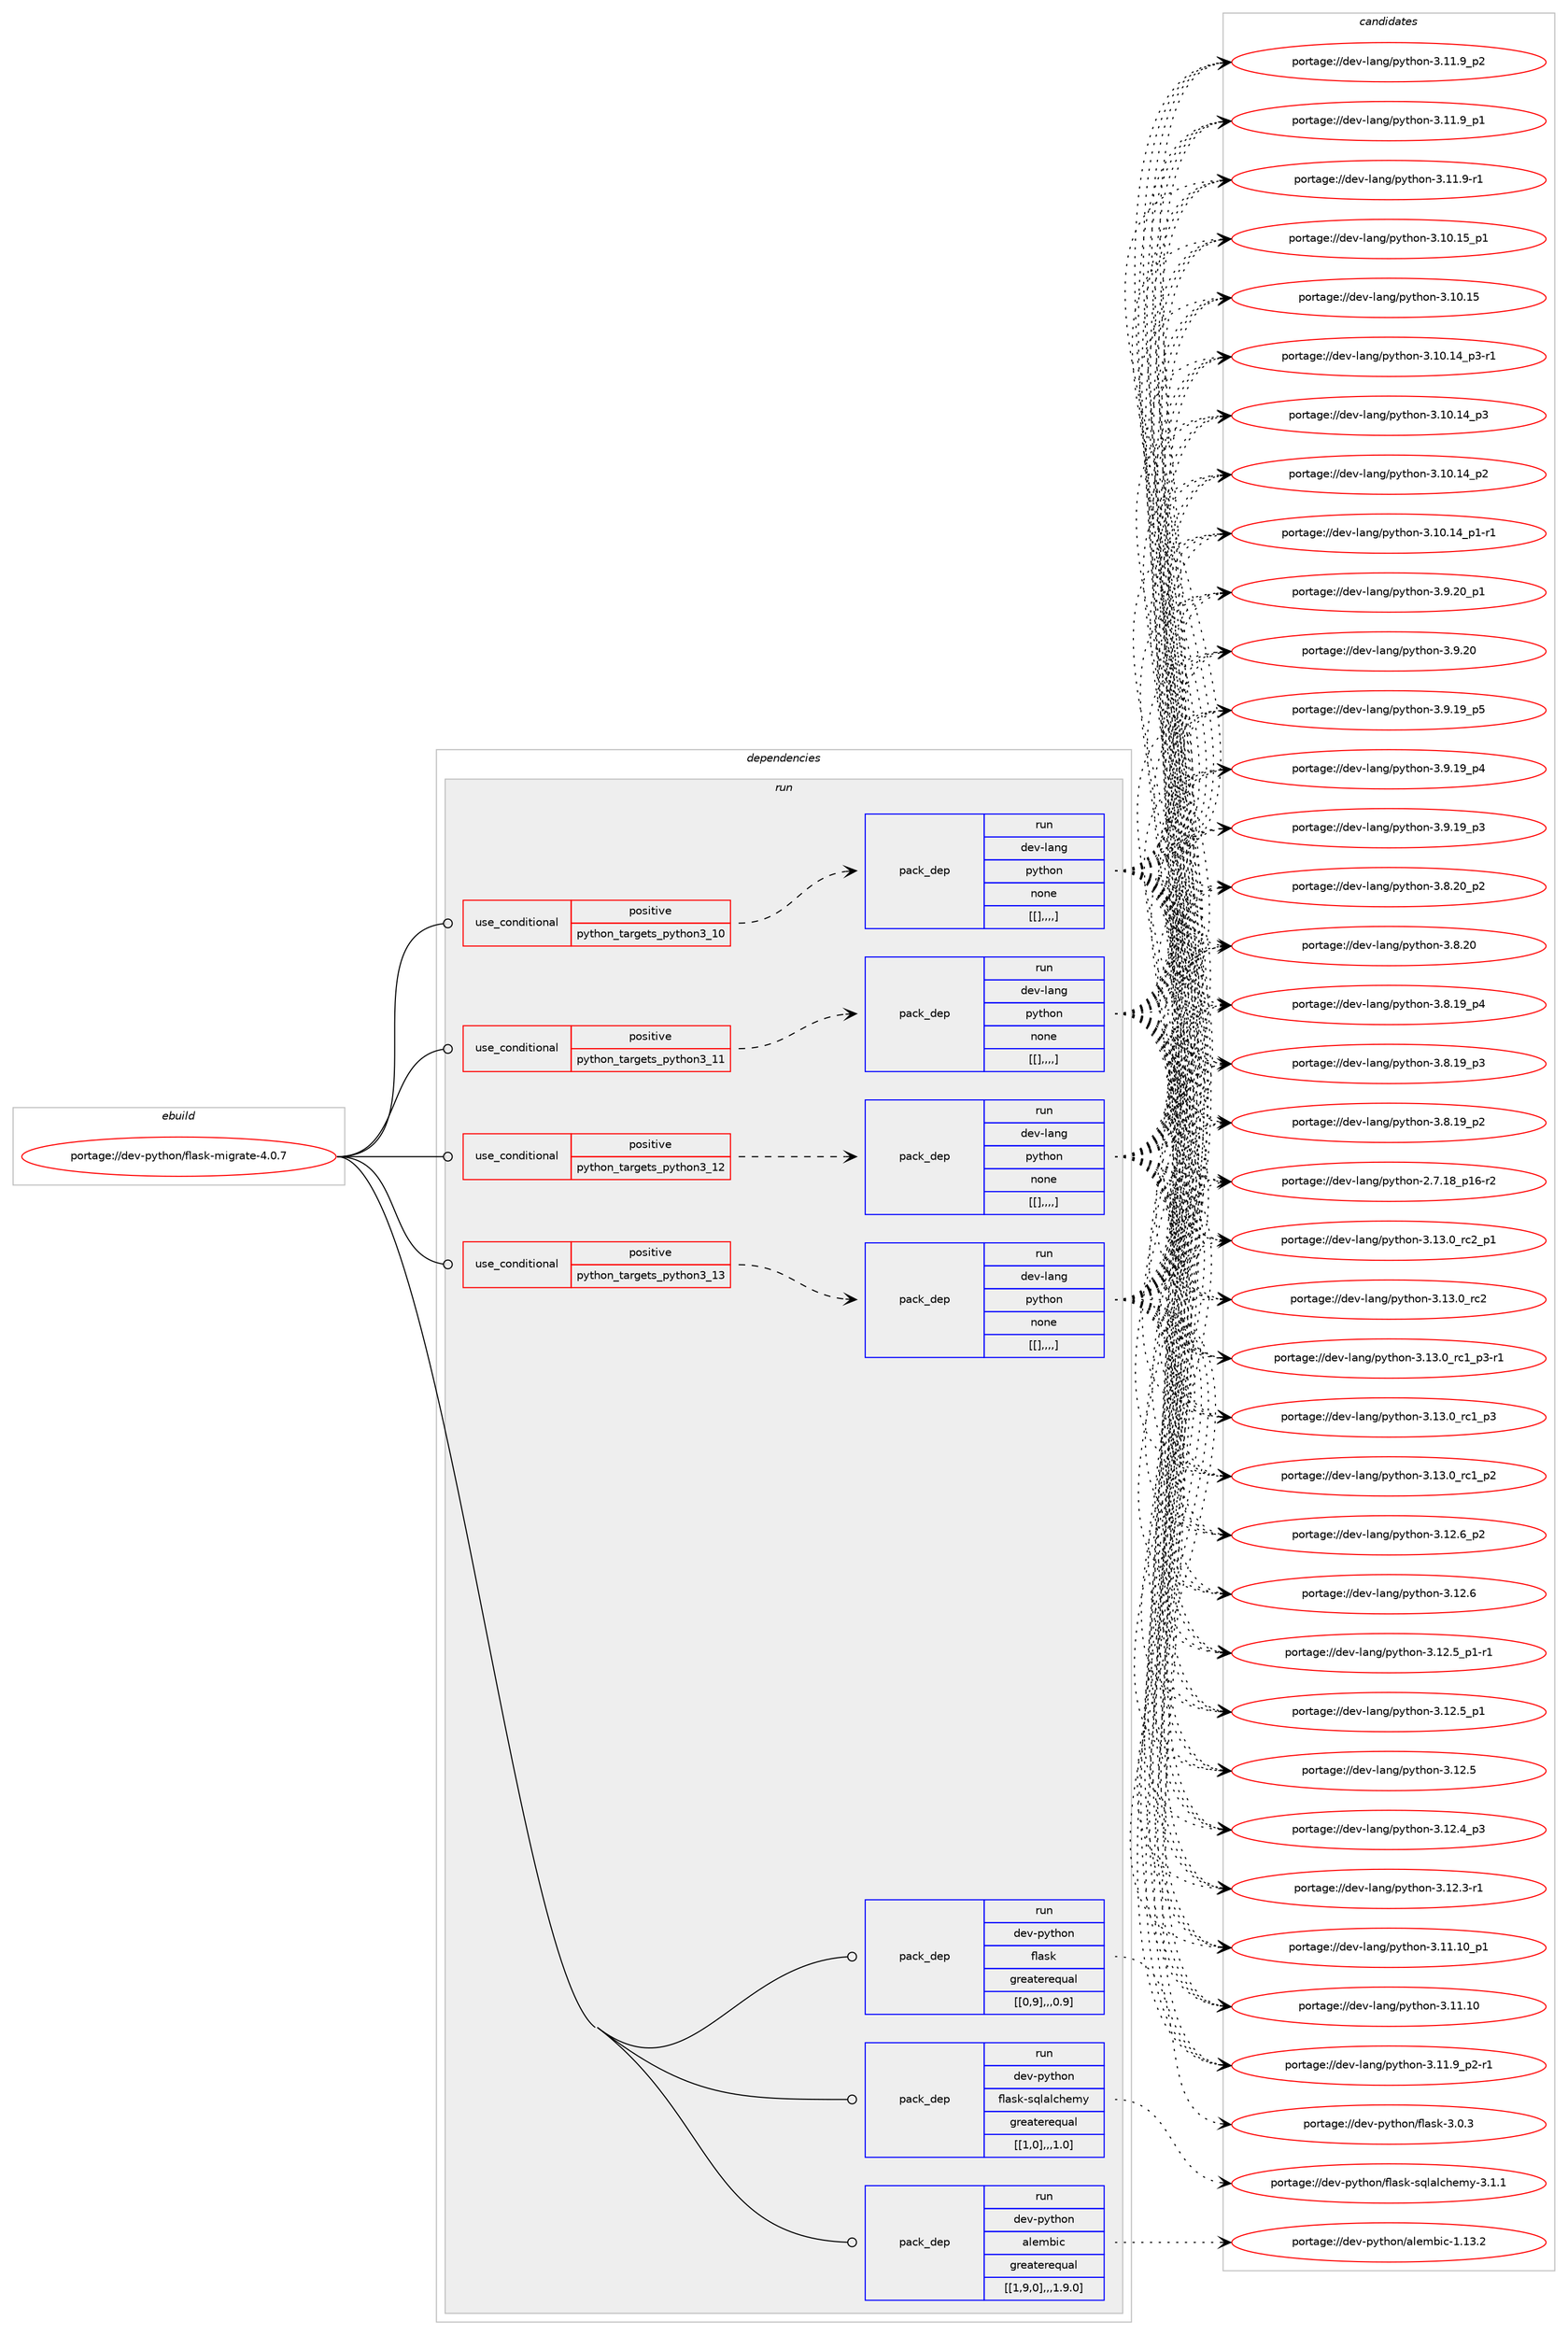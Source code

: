 digraph prolog {

# *************
# Graph options
# *************

newrank=true;
concentrate=true;
compound=true;
graph [rankdir=LR,fontname=Helvetica,fontsize=10,ranksep=1.5];#, ranksep=2.5, nodesep=0.2];
edge  [arrowhead=vee];
node  [fontname=Helvetica,fontsize=10];

# **********
# The ebuild
# **********

subgraph cluster_leftcol {
color=gray;
label=<<i>ebuild</i>>;
id [label="portage://dev-python/flask-migrate-4.0.7", color=red, width=4, href="../dev-python/flask-migrate-4.0.7.svg"];
}

# ****************
# The dependencies
# ****************

subgraph cluster_midcol {
color=gray;
label=<<i>dependencies</i>>;
subgraph cluster_compile {
fillcolor="#eeeeee";
style=filled;
label=<<i>compile</i>>;
}
subgraph cluster_compileandrun {
fillcolor="#eeeeee";
style=filled;
label=<<i>compile and run</i>>;
}
subgraph cluster_run {
fillcolor="#eeeeee";
style=filled;
label=<<i>run</i>>;
subgraph cond33983 {
dependency148230 [label=<<TABLE BORDER="0" CELLBORDER="1" CELLSPACING="0" CELLPADDING="4"><TR><TD ROWSPAN="3" CELLPADDING="10">use_conditional</TD></TR><TR><TD>positive</TD></TR><TR><TD>python_targets_python3_10</TD></TR></TABLE>>, shape=none, color=red];
subgraph pack113033 {
dependency148231 [label=<<TABLE BORDER="0" CELLBORDER="1" CELLSPACING="0" CELLPADDING="4" WIDTH="220"><TR><TD ROWSPAN="6" CELLPADDING="30">pack_dep</TD></TR><TR><TD WIDTH="110">run</TD></TR><TR><TD>dev-lang</TD></TR><TR><TD>python</TD></TR><TR><TD>none</TD></TR><TR><TD>[[],,,,]</TD></TR></TABLE>>, shape=none, color=blue];
}
dependency148230:e -> dependency148231:w [weight=20,style="dashed",arrowhead="vee"];
}
id:e -> dependency148230:w [weight=20,style="solid",arrowhead="odot"];
subgraph cond33984 {
dependency148232 [label=<<TABLE BORDER="0" CELLBORDER="1" CELLSPACING="0" CELLPADDING="4"><TR><TD ROWSPAN="3" CELLPADDING="10">use_conditional</TD></TR><TR><TD>positive</TD></TR><TR><TD>python_targets_python3_11</TD></TR></TABLE>>, shape=none, color=red];
subgraph pack113034 {
dependency148233 [label=<<TABLE BORDER="0" CELLBORDER="1" CELLSPACING="0" CELLPADDING="4" WIDTH="220"><TR><TD ROWSPAN="6" CELLPADDING="30">pack_dep</TD></TR><TR><TD WIDTH="110">run</TD></TR><TR><TD>dev-lang</TD></TR><TR><TD>python</TD></TR><TR><TD>none</TD></TR><TR><TD>[[],,,,]</TD></TR></TABLE>>, shape=none, color=blue];
}
dependency148232:e -> dependency148233:w [weight=20,style="dashed",arrowhead="vee"];
}
id:e -> dependency148232:w [weight=20,style="solid",arrowhead="odot"];
subgraph cond33985 {
dependency148234 [label=<<TABLE BORDER="0" CELLBORDER="1" CELLSPACING="0" CELLPADDING="4"><TR><TD ROWSPAN="3" CELLPADDING="10">use_conditional</TD></TR><TR><TD>positive</TD></TR><TR><TD>python_targets_python3_12</TD></TR></TABLE>>, shape=none, color=red];
subgraph pack113035 {
dependency148235 [label=<<TABLE BORDER="0" CELLBORDER="1" CELLSPACING="0" CELLPADDING="4" WIDTH="220"><TR><TD ROWSPAN="6" CELLPADDING="30">pack_dep</TD></TR><TR><TD WIDTH="110">run</TD></TR><TR><TD>dev-lang</TD></TR><TR><TD>python</TD></TR><TR><TD>none</TD></TR><TR><TD>[[],,,,]</TD></TR></TABLE>>, shape=none, color=blue];
}
dependency148234:e -> dependency148235:w [weight=20,style="dashed",arrowhead="vee"];
}
id:e -> dependency148234:w [weight=20,style="solid",arrowhead="odot"];
subgraph cond33986 {
dependency148236 [label=<<TABLE BORDER="0" CELLBORDER="1" CELLSPACING="0" CELLPADDING="4"><TR><TD ROWSPAN="3" CELLPADDING="10">use_conditional</TD></TR><TR><TD>positive</TD></TR><TR><TD>python_targets_python3_13</TD></TR></TABLE>>, shape=none, color=red];
subgraph pack113036 {
dependency148237 [label=<<TABLE BORDER="0" CELLBORDER="1" CELLSPACING="0" CELLPADDING="4" WIDTH="220"><TR><TD ROWSPAN="6" CELLPADDING="30">pack_dep</TD></TR><TR><TD WIDTH="110">run</TD></TR><TR><TD>dev-lang</TD></TR><TR><TD>python</TD></TR><TR><TD>none</TD></TR><TR><TD>[[],,,,]</TD></TR></TABLE>>, shape=none, color=blue];
}
dependency148236:e -> dependency148237:w [weight=20,style="dashed",arrowhead="vee"];
}
id:e -> dependency148236:w [weight=20,style="solid",arrowhead="odot"];
subgraph pack113037 {
dependency148238 [label=<<TABLE BORDER="0" CELLBORDER="1" CELLSPACING="0" CELLPADDING="4" WIDTH="220"><TR><TD ROWSPAN="6" CELLPADDING="30">pack_dep</TD></TR><TR><TD WIDTH="110">run</TD></TR><TR><TD>dev-python</TD></TR><TR><TD>alembic</TD></TR><TR><TD>greaterequal</TD></TR><TR><TD>[[1,9,0],,,1.9.0]</TD></TR></TABLE>>, shape=none, color=blue];
}
id:e -> dependency148238:w [weight=20,style="solid",arrowhead="odot"];
subgraph pack113038 {
dependency148239 [label=<<TABLE BORDER="0" CELLBORDER="1" CELLSPACING="0" CELLPADDING="4" WIDTH="220"><TR><TD ROWSPAN="6" CELLPADDING="30">pack_dep</TD></TR><TR><TD WIDTH="110">run</TD></TR><TR><TD>dev-python</TD></TR><TR><TD>flask</TD></TR><TR><TD>greaterequal</TD></TR><TR><TD>[[0,9],,,0.9]</TD></TR></TABLE>>, shape=none, color=blue];
}
id:e -> dependency148239:w [weight=20,style="solid",arrowhead="odot"];
subgraph pack113039 {
dependency148240 [label=<<TABLE BORDER="0" CELLBORDER="1" CELLSPACING="0" CELLPADDING="4" WIDTH="220"><TR><TD ROWSPAN="6" CELLPADDING="30">pack_dep</TD></TR><TR><TD WIDTH="110">run</TD></TR><TR><TD>dev-python</TD></TR><TR><TD>flask-sqlalchemy</TD></TR><TR><TD>greaterequal</TD></TR><TR><TD>[[1,0],,,1.0]</TD></TR></TABLE>>, shape=none, color=blue];
}
id:e -> dependency148240:w [weight=20,style="solid",arrowhead="odot"];
}
}

# **************
# The candidates
# **************

subgraph cluster_choices {
rank=same;
color=gray;
label=<<i>candidates</i>>;

subgraph choice113033 {
color=black;
nodesep=1;
choice100101118451089711010347112121116104111110455146495146489511499509511249 [label="portage://dev-lang/python-3.13.0_rc2_p1", color=red, width=4,href="../dev-lang/python-3.13.0_rc2_p1.svg"];
choice10010111845108971101034711212111610411111045514649514648951149950 [label="portage://dev-lang/python-3.13.0_rc2", color=red, width=4,href="../dev-lang/python-3.13.0_rc2.svg"];
choice1001011184510897110103471121211161041111104551464951464895114994995112514511449 [label="portage://dev-lang/python-3.13.0_rc1_p3-r1", color=red, width=4,href="../dev-lang/python-3.13.0_rc1_p3-r1.svg"];
choice100101118451089711010347112121116104111110455146495146489511499499511251 [label="portage://dev-lang/python-3.13.0_rc1_p3", color=red, width=4,href="../dev-lang/python-3.13.0_rc1_p3.svg"];
choice100101118451089711010347112121116104111110455146495146489511499499511250 [label="portage://dev-lang/python-3.13.0_rc1_p2", color=red, width=4,href="../dev-lang/python-3.13.0_rc1_p2.svg"];
choice100101118451089711010347112121116104111110455146495046549511250 [label="portage://dev-lang/python-3.12.6_p2", color=red, width=4,href="../dev-lang/python-3.12.6_p2.svg"];
choice10010111845108971101034711212111610411111045514649504654 [label="portage://dev-lang/python-3.12.6", color=red, width=4,href="../dev-lang/python-3.12.6.svg"];
choice1001011184510897110103471121211161041111104551464950465395112494511449 [label="portage://dev-lang/python-3.12.5_p1-r1", color=red, width=4,href="../dev-lang/python-3.12.5_p1-r1.svg"];
choice100101118451089711010347112121116104111110455146495046539511249 [label="portage://dev-lang/python-3.12.5_p1", color=red, width=4,href="../dev-lang/python-3.12.5_p1.svg"];
choice10010111845108971101034711212111610411111045514649504653 [label="portage://dev-lang/python-3.12.5", color=red, width=4,href="../dev-lang/python-3.12.5.svg"];
choice100101118451089711010347112121116104111110455146495046529511251 [label="portage://dev-lang/python-3.12.4_p3", color=red, width=4,href="../dev-lang/python-3.12.4_p3.svg"];
choice100101118451089711010347112121116104111110455146495046514511449 [label="portage://dev-lang/python-3.12.3-r1", color=red, width=4,href="../dev-lang/python-3.12.3-r1.svg"];
choice10010111845108971101034711212111610411111045514649494649489511249 [label="portage://dev-lang/python-3.11.10_p1", color=red, width=4,href="../dev-lang/python-3.11.10_p1.svg"];
choice1001011184510897110103471121211161041111104551464949464948 [label="portage://dev-lang/python-3.11.10", color=red, width=4,href="../dev-lang/python-3.11.10.svg"];
choice1001011184510897110103471121211161041111104551464949465795112504511449 [label="portage://dev-lang/python-3.11.9_p2-r1", color=red, width=4,href="../dev-lang/python-3.11.9_p2-r1.svg"];
choice100101118451089711010347112121116104111110455146494946579511250 [label="portage://dev-lang/python-3.11.9_p2", color=red, width=4,href="../dev-lang/python-3.11.9_p2.svg"];
choice100101118451089711010347112121116104111110455146494946579511249 [label="portage://dev-lang/python-3.11.9_p1", color=red, width=4,href="../dev-lang/python-3.11.9_p1.svg"];
choice100101118451089711010347112121116104111110455146494946574511449 [label="portage://dev-lang/python-3.11.9-r1", color=red, width=4,href="../dev-lang/python-3.11.9-r1.svg"];
choice10010111845108971101034711212111610411111045514649484649539511249 [label="portage://dev-lang/python-3.10.15_p1", color=red, width=4,href="../dev-lang/python-3.10.15_p1.svg"];
choice1001011184510897110103471121211161041111104551464948464953 [label="portage://dev-lang/python-3.10.15", color=red, width=4,href="../dev-lang/python-3.10.15.svg"];
choice100101118451089711010347112121116104111110455146494846495295112514511449 [label="portage://dev-lang/python-3.10.14_p3-r1", color=red, width=4,href="../dev-lang/python-3.10.14_p3-r1.svg"];
choice10010111845108971101034711212111610411111045514649484649529511251 [label="portage://dev-lang/python-3.10.14_p3", color=red, width=4,href="../dev-lang/python-3.10.14_p3.svg"];
choice10010111845108971101034711212111610411111045514649484649529511250 [label="portage://dev-lang/python-3.10.14_p2", color=red, width=4,href="../dev-lang/python-3.10.14_p2.svg"];
choice100101118451089711010347112121116104111110455146494846495295112494511449 [label="portage://dev-lang/python-3.10.14_p1-r1", color=red, width=4,href="../dev-lang/python-3.10.14_p1-r1.svg"];
choice100101118451089711010347112121116104111110455146574650489511249 [label="portage://dev-lang/python-3.9.20_p1", color=red, width=4,href="../dev-lang/python-3.9.20_p1.svg"];
choice10010111845108971101034711212111610411111045514657465048 [label="portage://dev-lang/python-3.9.20", color=red, width=4,href="../dev-lang/python-3.9.20.svg"];
choice100101118451089711010347112121116104111110455146574649579511253 [label="portage://dev-lang/python-3.9.19_p5", color=red, width=4,href="../dev-lang/python-3.9.19_p5.svg"];
choice100101118451089711010347112121116104111110455146574649579511252 [label="portage://dev-lang/python-3.9.19_p4", color=red, width=4,href="../dev-lang/python-3.9.19_p4.svg"];
choice100101118451089711010347112121116104111110455146574649579511251 [label="portage://dev-lang/python-3.9.19_p3", color=red, width=4,href="../dev-lang/python-3.9.19_p3.svg"];
choice100101118451089711010347112121116104111110455146564650489511250 [label="portage://dev-lang/python-3.8.20_p2", color=red, width=4,href="../dev-lang/python-3.8.20_p2.svg"];
choice10010111845108971101034711212111610411111045514656465048 [label="portage://dev-lang/python-3.8.20", color=red, width=4,href="../dev-lang/python-3.8.20.svg"];
choice100101118451089711010347112121116104111110455146564649579511252 [label="portage://dev-lang/python-3.8.19_p4", color=red, width=4,href="../dev-lang/python-3.8.19_p4.svg"];
choice100101118451089711010347112121116104111110455146564649579511251 [label="portage://dev-lang/python-3.8.19_p3", color=red, width=4,href="../dev-lang/python-3.8.19_p3.svg"];
choice100101118451089711010347112121116104111110455146564649579511250 [label="portage://dev-lang/python-3.8.19_p2", color=red, width=4,href="../dev-lang/python-3.8.19_p2.svg"];
choice100101118451089711010347112121116104111110455046554649569511249544511450 [label="portage://dev-lang/python-2.7.18_p16-r2", color=red, width=4,href="../dev-lang/python-2.7.18_p16-r2.svg"];
dependency148231:e -> choice100101118451089711010347112121116104111110455146495146489511499509511249:w [style=dotted,weight="100"];
dependency148231:e -> choice10010111845108971101034711212111610411111045514649514648951149950:w [style=dotted,weight="100"];
dependency148231:e -> choice1001011184510897110103471121211161041111104551464951464895114994995112514511449:w [style=dotted,weight="100"];
dependency148231:e -> choice100101118451089711010347112121116104111110455146495146489511499499511251:w [style=dotted,weight="100"];
dependency148231:e -> choice100101118451089711010347112121116104111110455146495146489511499499511250:w [style=dotted,weight="100"];
dependency148231:e -> choice100101118451089711010347112121116104111110455146495046549511250:w [style=dotted,weight="100"];
dependency148231:e -> choice10010111845108971101034711212111610411111045514649504654:w [style=dotted,weight="100"];
dependency148231:e -> choice1001011184510897110103471121211161041111104551464950465395112494511449:w [style=dotted,weight="100"];
dependency148231:e -> choice100101118451089711010347112121116104111110455146495046539511249:w [style=dotted,weight="100"];
dependency148231:e -> choice10010111845108971101034711212111610411111045514649504653:w [style=dotted,weight="100"];
dependency148231:e -> choice100101118451089711010347112121116104111110455146495046529511251:w [style=dotted,weight="100"];
dependency148231:e -> choice100101118451089711010347112121116104111110455146495046514511449:w [style=dotted,weight="100"];
dependency148231:e -> choice10010111845108971101034711212111610411111045514649494649489511249:w [style=dotted,weight="100"];
dependency148231:e -> choice1001011184510897110103471121211161041111104551464949464948:w [style=dotted,weight="100"];
dependency148231:e -> choice1001011184510897110103471121211161041111104551464949465795112504511449:w [style=dotted,weight="100"];
dependency148231:e -> choice100101118451089711010347112121116104111110455146494946579511250:w [style=dotted,weight="100"];
dependency148231:e -> choice100101118451089711010347112121116104111110455146494946579511249:w [style=dotted,weight="100"];
dependency148231:e -> choice100101118451089711010347112121116104111110455146494946574511449:w [style=dotted,weight="100"];
dependency148231:e -> choice10010111845108971101034711212111610411111045514649484649539511249:w [style=dotted,weight="100"];
dependency148231:e -> choice1001011184510897110103471121211161041111104551464948464953:w [style=dotted,weight="100"];
dependency148231:e -> choice100101118451089711010347112121116104111110455146494846495295112514511449:w [style=dotted,weight="100"];
dependency148231:e -> choice10010111845108971101034711212111610411111045514649484649529511251:w [style=dotted,weight="100"];
dependency148231:e -> choice10010111845108971101034711212111610411111045514649484649529511250:w [style=dotted,weight="100"];
dependency148231:e -> choice100101118451089711010347112121116104111110455146494846495295112494511449:w [style=dotted,weight="100"];
dependency148231:e -> choice100101118451089711010347112121116104111110455146574650489511249:w [style=dotted,weight="100"];
dependency148231:e -> choice10010111845108971101034711212111610411111045514657465048:w [style=dotted,weight="100"];
dependency148231:e -> choice100101118451089711010347112121116104111110455146574649579511253:w [style=dotted,weight="100"];
dependency148231:e -> choice100101118451089711010347112121116104111110455146574649579511252:w [style=dotted,weight="100"];
dependency148231:e -> choice100101118451089711010347112121116104111110455146574649579511251:w [style=dotted,weight="100"];
dependency148231:e -> choice100101118451089711010347112121116104111110455146564650489511250:w [style=dotted,weight="100"];
dependency148231:e -> choice10010111845108971101034711212111610411111045514656465048:w [style=dotted,weight="100"];
dependency148231:e -> choice100101118451089711010347112121116104111110455146564649579511252:w [style=dotted,weight="100"];
dependency148231:e -> choice100101118451089711010347112121116104111110455146564649579511251:w [style=dotted,weight="100"];
dependency148231:e -> choice100101118451089711010347112121116104111110455146564649579511250:w [style=dotted,weight="100"];
dependency148231:e -> choice100101118451089711010347112121116104111110455046554649569511249544511450:w [style=dotted,weight="100"];
}
subgraph choice113034 {
color=black;
nodesep=1;
choice100101118451089711010347112121116104111110455146495146489511499509511249 [label="portage://dev-lang/python-3.13.0_rc2_p1", color=red, width=4,href="../dev-lang/python-3.13.0_rc2_p1.svg"];
choice10010111845108971101034711212111610411111045514649514648951149950 [label="portage://dev-lang/python-3.13.0_rc2", color=red, width=4,href="../dev-lang/python-3.13.0_rc2.svg"];
choice1001011184510897110103471121211161041111104551464951464895114994995112514511449 [label="portage://dev-lang/python-3.13.0_rc1_p3-r1", color=red, width=4,href="../dev-lang/python-3.13.0_rc1_p3-r1.svg"];
choice100101118451089711010347112121116104111110455146495146489511499499511251 [label="portage://dev-lang/python-3.13.0_rc1_p3", color=red, width=4,href="../dev-lang/python-3.13.0_rc1_p3.svg"];
choice100101118451089711010347112121116104111110455146495146489511499499511250 [label="portage://dev-lang/python-3.13.0_rc1_p2", color=red, width=4,href="../dev-lang/python-3.13.0_rc1_p2.svg"];
choice100101118451089711010347112121116104111110455146495046549511250 [label="portage://dev-lang/python-3.12.6_p2", color=red, width=4,href="../dev-lang/python-3.12.6_p2.svg"];
choice10010111845108971101034711212111610411111045514649504654 [label="portage://dev-lang/python-3.12.6", color=red, width=4,href="../dev-lang/python-3.12.6.svg"];
choice1001011184510897110103471121211161041111104551464950465395112494511449 [label="portage://dev-lang/python-3.12.5_p1-r1", color=red, width=4,href="../dev-lang/python-3.12.5_p1-r1.svg"];
choice100101118451089711010347112121116104111110455146495046539511249 [label="portage://dev-lang/python-3.12.5_p1", color=red, width=4,href="../dev-lang/python-3.12.5_p1.svg"];
choice10010111845108971101034711212111610411111045514649504653 [label="portage://dev-lang/python-3.12.5", color=red, width=4,href="../dev-lang/python-3.12.5.svg"];
choice100101118451089711010347112121116104111110455146495046529511251 [label="portage://dev-lang/python-3.12.4_p3", color=red, width=4,href="../dev-lang/python-3.12.4_p3.svg"];
choice100101118451089711010347112121116104111110455146495046514511449 [label="portage://dev-lang/python-3.12.3-r1", color=red, width=4,href="../dev-lang/python-3.12.3-r1.svg"];
choice10010111845108971101034711212111610411111045514649494649489511249 [label="portage://dev-lang/python-3.11.10_p1", color=red, width=4,href="../dev-lang/python-3.11.10_p1.svg"];
choice1001011184510897110103471121211161041111104551464949464948 [label="portage://dev-lang/python-3.11.10", color=red, width=4,href="../dev-lang/python-3.11.10.svg"];
choice1001011184510897110103471121211161041111104551464949465795112504511449 [label="portage://dev-lang/python-3.11.9_p2-r1", color=red, width=4,href="../dev-lang/python-3.11.9_p2-r1.svg"];
choice100101118451089711010347112121116104111110455146494946579511250 [label="portage://dev-lang/python-3.11.9_p2", color=red, width=4,href="../dev-lang/python-3.11.9_p2.svg"];
choice100101118451089711010347112121116104111110455146494946579511249 [label="portage://dev-lang/python-3.11.9_p1", color=red, width=4,href="../dev-lang/python-3.11.9_p1.svg"];
choice100101118451089711010347112121116104111110455146494946574511449 [label="portage://dev-lang/python-3.11.9-r1", color=red, width=4,href="../dev-lang/python-3.11.9-r1.svg"];
choice10010111845108971101034711212111610411111045514649484649539511249 [label="portage://dev-lang/python-3.10.15_p1", color=red, width=4,href="../dev-lang/python-3.10.15_p1.svg"];
choice1001011184510897110103471121211161041111104551464948464953 [label="portage://dev-lang/python-3.10.15", color=red, width=4,href="../dev-lang/python-3.10.15.svg"];
choice100101118451089711010347112121116104111110455146494846495295112514511449 [label="portage://dev-lang/python-3.10.14_p3-r1", color=red, width=4,href="../dev-lang/python-3.10.14_p3-r1.svg"];
choice10010111845108971101034711212111610411111045514649484649529511251 [label="portage://dev-lang/python-3.10.14_p3", color=red, width=4,href="../dev-lang/python-3.10.14_p3.svg"];
choice10010111845108971101034711212111610411111045514649484649529511250 [label="portage://dev-lang/python-3.10.14_p2", color=red, width=4,href="../dev-lang/python-3.10.14_p2.svg"];
choice100101118451089711010347112121116104111110455146494846495295112494511449 [label="portage://dev-lang/python-3.10.14_p1-r1", color=red, width=4,href="../dev-lang/python-3.10.14_p1-r1.svg"];
choice100101118451089711010347112121116104111110455146574650489511249 [label="portage://dev-lang/python-3.9.20_p1", color=red, width=4,href="../dev-lang/python-3.9.20_p1.svg"];
choice10010111845108971101034711212111610411111045514657465048 [label="portage://dev-lang/python-3.9.20", color=red, width=4,href="../dev-lang/python-3.9.20.svg"];
choice100101118451089711010347112121116104111110455146574649579511253 [label="portage://dev-lang/python-3.9.19_p5", color=red, width=4,href="../dev-lang/python-3.9.19_p5.svg"];
choice100101118451089711010347112121116104111110455146574649579511252 [label="portage://dev-lang/python-3.9.19_p4", color=red, width=4,href="../dev-lang/python-3.9.19_p4.svg"];
choice100101118451089711010347112121116104111110455146574649579511251 [label="portage://dev-lang/python-3.9.19_p3", color=red, width=4,href="../dev-lang/python-3.9.19_p3.svg"];
choice100101118451089711010347112121116104111110455146564650489511250 [label="portage://dev-lang/python-3.8.20_p2", color=red, width=4,href="../dev-lang/python-3.8.20_p2.svg"];
choice10010111845108971101034711212111610411111045514656465048 [label="portage://dev-lang/python-3.8.20", color=red, width=4,href="../dev-lang/python-3.8.20.svg"];
choice100101118451089711010347112121116104111110455146564649579511252 [label="portage://dev-lang/python-3.8.19_p4", color=red, width=4,href="../dev-lang/python-3.8.19_p4.svg"];
choice100101118451089711010347112121116104111110455146564649579511251 [label="portage://dev-lang/python-3.8.19_p3", color=red, width=4,href="../dev-lang/python-3.8.19_p3.svg"];
choice100101118451089711010347112121116104111110455146564649579511250 [label="portage://dev-lang/python-3.8.19_p2", color=red, width=4,href="../dev-lang/python-3.8.19_p2.svg"];
choice100101118451089711010347112121116104111110455046554649569511249544511450 [label="portage://dev-lang/python-2.7.18_p16-r2", color=red, width=4,href="../dev-lang/python-2.7.18_p16-r2.svg"];
dependency148233:e -> choice100101118451089711010347112121116104111110455146495146489511499509511249:w [style=dotted,weight="100"];
dependency148233:e -> choice10010111845108971101034711212111610411111045514649514648951149950:w [style=dotted,weight="100"];
dependency148233:e -> choice1001011184510897110103471121211161041111104551464951464895114994995112514511449:w [style=dotted,weight="100"];
dependency148233:e -> choice100101118451089711010347112121116104111110455146495146489511499499511251:w [style=dotted,weight="100"];
dependency148233:e -> choice100101118451089711010347112121116104111110455146495146489511499499511250:w [style=dotted,weight="100"];
dependency148233:e -> choice100101118451089711010347112121116104111110455146495046549511250:w [style=dotted,weight="100"];
dependency148233:e -> choice10010111845108971101034711212111610411111045514649504654:w [style=dotted,weight="100"];
dependency148233:e -> choice1001011184510897110103471121211161041111104551464950465395112494511449:w [style=dotted,weight="100"];
dependency148233:e -> choice100101118451089711010347112121116104111110455146495046539511249:w [style=dotted,weight="100"];
dependency148233:e -> choice10010111845108971101034711212111610411111045514649504653:w [style=dotted,weight="100"];
dependency148233:e -> choice100101118451089711010347112121116104111110455146495046529511251:w [style=dotted,weight="100"];
dependency148233:e -> choice100101118451089711010347112121116104111110455146495046514511449:w [style=dotted,weight="100"];
dependency148233:e -> choice10010111845108971101034711212111610411111045514649494649489511249:w [style=dotted,weight="100"];
dependency148233:e -> choice1001011184510897110103471121211161041111104551464949464948:w [style=dotted,weight="100"];
dependency148233:e -> choice1001011184510897110103471121211161041111104551464949465795112504511449:w [style=dotted,weight="100"];
dependency148233:e -> choice100101118451089711010347112121116104111110455146494946579511250:w [style=dotted,weight="100"];
dependency148233:e -> choice100101118451089711010347112121116104111110455146494946579511249:w [style=dotted,weight="100"];
dependency148233:e -> choice100101118451089711010347112121116104111110455146494946574511449:w [style=dotted,weight="100"];
dependency148233:e -> choice10010111845108971101034711212111610411111045514649484649539511249:w [style=dotted,weight="100"];
dependency148233:e -> choice1001011184510897110103471121211161041111104551464948464953:w [style=dotted,weight="100"];
dependency148233:e -> choice100101118451089711010347112121116104111110455146494846495295112514511449:w [style=dotted,weight="100"];
dependency148233:e -> choice10010111845108971101034711212111610411111045514649484649529511251:w [style=dotted,weight="100"];
dependency148233:e -> choice10010111845108971101034711212111610411111045514649484649529511250:w [style=dotted,weight="100"];
dependency148233:e -> choice100101118451089711010347112121116104111110455146494846495295112494511449:w [style=dotted,weight="100"];
dependency148233:e -> choice100101118451089711010347112121116104111110455146574650489511249:w [style=dotted,weight="100"];
dependency148233:e -> choice10010111845108971101034711212111610411111045514657465048:w [style=dotted,weight="100"];
dependency148233:e -> choice100101118451089711010347112121116104111110455146574649579511253:w [style=dotted,weight="100"];
dependency148233:e -> choice100101118451089711010347112121116104111110455146574649579511252:w [style=dotted,weight="100"];
dependency148233:e -> choice100101118451089711010347112121116104111110455146574649579511251:w [style=dotted,weight="100"];
dependency148233:e -> choice100101118451089711010347112121116104111110455146564650489511250:w [style=dotted,weight="100"];
dependency148233:e -> choice10010111845108971101034711212111610411111045514656465048:w [style=dotted,weight="100"];
dependency148233:e -> choice100101118451089711010347112121116104111110455146564649579511252:w [style=dotted,weight="100"];
dependency148233:e -> choice100101118451089711010347112121116104111110455146564649579511251:w [style=dotted,weight="100"];
dependency148233:e -> choice100101118451089711010347112121116104111110455146564649579511250:w [style=dotted,weight="100"];
dependency148233:e -> choice100101118451089711010347112121116104111110455046554649569511249544511450:w [style=dotted,weight="100"];
}
subgraph choice113035 {
color=black;
nodesep=1;
choice100101118451089711010347112121116104111110455146495146489511499509511249 [label="portage://dev-lang/python-3.13.0_rc2_p1", color=red, width=4,href="../dev-lang/python-3.13.0_rc2_p1.svg"];
choice10010111845108971101034711212111610411111045514649514648951149950 [label="portage://dev-lang/python-3.13.0_rc2", color=red, width=4,href="../dev-lang/python-3.13.0_rc2.svg"];
choice1001011184510897110103471121211161041111104551464951464895114994995112514511449 [label="portage://dev-lang/python-3.13.0_rc1_p3-r1", color=red, width=4,href="../dev-lang/python-3.13.0_rc1_p3-r1.svg"];
choice100101118451089711010347112121116104111110455146495146489511499499511251 [label="portage://dev-lang/python-3.13.0_rc1_p3", color=red, width=4,href="../dev-lang/python-3.13.0_rc1_p3.svg"];
choice100101118451089711010347112121116104111110455146495146489511499499511250 [label="portage://dev-lang/python-3.13.0_rc1_p2", color=red, width=4,href="../dev-lang/python-3.13.0_rc1_p2.svg"];
choice100101118451089711010347112121116104111110455146495046549511250 [label="portage://dev-lang/python-3.12.6_p2", color=red, width=4,href="../dev-lang/python-3.12.6_p2.svg"];
choice10010111845108971101034711212111610411111045514649504654 [label="portage://dev-lang/python-3.12.6", color=red, width=4,href="../dev-lang/python-3.12.6.svg"];
choice1001011184510897110103471121211161041111104551464950465395112494511449 [label="portage://dev-lang/python-3.12.5_p1-r1", color=red, width=4,href="../dev-lang/python-3.12.5_p1-r1.svg"];
choice100101118451089711010347112121116104111110455146495046539511249 [label="portage://dev-lang/python-3.12.5_p1", color=red, width=4,href="../dev-lang/python-3.12.5_p1.svg"];
choice10010111845108971101034711212111610411111045514649504653 [label="portage://dev-lang/python-3.12.5", color=red, width=4,href="../dev-lang/python-3.12.5.svg"];
choice100101118451089711010347112121116104111110455146495046529511251 [label="portage://dev-lang/python-3.12.4_p3", color=red, width=4,href="../dev-lang/python-3.12.4_p3.svg"];
choice100101118451089711010347112121116104111110455146495046514511449 [label="portage://dev-lang/python-3.12.3-r1", color=red, width=4,href="../dev-lang/python-3.12.3-r1.svg"];
choice10010111845108971101034711212111610411111045514649494649489511249 [label="portage://dev-lang/python-3.11.10_p1", color=red, width=4,href="../dev-lang/python-3.11.10_p1.svg"];
choice1001011184510897110103471121211161041111104551464949464948 [label="portage://dev-lang/python-3.11.10", color=red, width=4,href="../dev-lang/python-3.11.10.svg"];
choice1001011184510897110103471121211161041111104551464949465795112504511449 [label="portage://dev-lang/python-3.11.9_p2-r1", color=red, width=4,href="../dev-lang/python-3.11.9_p2-r1.svg"];
choice100101118451089711010347112121116104111110455146494946579511250 [label="portage://dev-lang/python-3.11.9_p2", color=red, width=4,href="../dev-lang/python-3.11.9_p2.svg"];
choice100101118451089711010347112121116104111110455146494946579511249 [label="portage://dev-lang/python-3.11.9_p1", color=red, width=4,href="../dev-lang/python-3.11.9_p1.svg"];
choice100101118451089711010347112121116104111110455146494946574511449 [label="portage://dev-lang/python-3.11.9-r1", color=red, width=4,href="../dev-lang/python-3.11.9-r1.svg"];
choice10010111845108971101034711212111610411111045514649484649539511249 [label="portage://dev-lang/python-3.10.15_p1", color=red, width=4,href="../dev-lang/python-3.10.15_p1.svg"];
choice1001011184510897110103471121211161041111104551464948464953 [label="portage://dev-lang/python-3.10.15", color=red, width=4,href="../dev-lang/python-3.10.15.svg"];
choice100101118451089711010347112121116104111110455146494846495295112514511449 [label="portage://dev-lang/python-3.10.14_p3-r1", color=red, width=4,href="../dev-lang/python-3.10.14_p3-r1.svg"];
choice10010111845108971101034711212111610411111045514649484649529511251 [label="portage://dev-lang/python-3.10.14_p3", color=red, width=4,href="../dev-lang/python-3.10.14_p3.svg"];
choice10010111845108971101034711212111610411111045514649484649529511250 [label="portage://dev-lang/python-3.10.14_p2", color=red, width=4,href="../dev-lang/python-3.10.14_p2.svg"];
choice100101118451089711010347112121116104111110455146494846495295112494511449 [label="portage://dev-lang/python-3.10.14_p1-r1", color=red, width=4,href="../dev-lang/python-3.10.14_p1-r1.svg"];
choice100101118451089711010347112121116104111110455146574650489511249 [label="portage://dev-lang/python-3.9.20_p1", color=red, width=4,href="../dev-lang/python-3.9.20_p1.svg"];
choice10010111845108971101034711212111610411111045514657465048 [label="portage://dev-lang/python-3.9.20", color=red, width=4,href="../dev-lang/python-3.9.20.svg"];
choice100101118451089711010347112121116104111110455146574649579511253 [label="portage://dev-lang/python-3.9.19_p5", color=red, width=4,href="../dev-lang/python-3.9.19_p5.svg"];
choice100101118451089711010347112121116104111110455146574649579511252 [label="portage://dev-lang/python-3.9.19_p4", color=red, width=4,href="../dev-lang/python-3.9.19_p4.svg"];
choice100101118451089711010347112121116104111110455146574649579511251 [label="portage://dev-lang/python-3.9.19_p3", color=red, width=4,href="../dev-lang/python-3.9.19_p3.svg"];
choice100101118451089711010347112121116104111110455146564650489511250 [label="portage://dev-lang/python-3.8.20_p2", color=red, width=4,href="../dev-lang/python-3.8.20_p2.svg"];
choice10010111845108971101034711212111610411111045514656465048 [label="portage://dev-lang/python-3.8.20", color=red, width=4,href="../dev-lang/python-3.8.20.svg"];
choice100101118451089711010347112121116104111110455146564649579511252 [label="portage://dev-lang/python-3.8.19_p4", color=red, width=4,href="../dev-lang/python-3.8.19_p4.svg"];
choice100101118451089711010347112121116104111110455146564649579511251 [label="portage://dev-lang/python-3.8.19_p3", color=red, width=4,href="../dev-lang/python-3.8.19_p3.svg"];
choice100101118451089711010347112121116104111110455146564649579511250 [label="portage://dev-lang/python-3.8.19_p2", color=red, width=4,href="../dev-lang/python-3.8.19_p2.svg"];
choice100101118451089711010347112121116104111110455046554649569511249544511450 [label="portage://dev-lang/python-2.7.18_p16-r2", color=red, width=4,href="../dev-lang/python-2.7.18_p16-r2.svg"];
dependency148235:e -> choice100101118451089711010347112121116104111110455146495146489511499509511249:w [style=dotted,weight="100"];
dependency148235:e -> choice10010111845108971101034711212111610411111045514649514648951149950:w [style=dotted,weight="100"];
dependency148235:e -> choice1001011184510897110103471121211161041111104551464951464895114994995112514511449:w [style=dotted,weight="100"];
dependency148235:e -> choice100101118451089711010347112121116104111110455146495146489511499499511251:w [style=dotted,weight="100"];
dependency148235:e -> choice100101118451089711010347112121116104111110455146495146489511499499511250:w [style=dotted,weight="100"];
dependency148235:e -> choice100101118451089711010347112121116104111110455146495046549511250:w [style=dotted,weight="100"];
dependency148235:e -> choice10010111845108971101034711212111610411111045514649504654:w [style=dotted,weight="100"];
dependency148235:e -> choice1001011184510897110103471121211161041111104551464950465395112494511449:w [style=dotted,weight="100"];
dependency148235:e -> choice100101118451089711010347112121116104111110455146495046539511249:w [style=dotted,weight="100"];
dependency148235:e -> choice10010111845108971101034711212111610411111045514649504653:w [style=dotted,weight="100"];
dependency148235:e -> choice100101118451089711010347112121116104111110455146495046529511251:w [style=dotted,weight="100"];
dependency148235:e -> choice100101118451089711010347112121116104111110455146495046514511449:w [style=dotted,weight="100"];
dependency148235:e -> choice10010111845108971101034711212111610411111045514649494649489511249:w [style=dotted,weight="100"];
dependency148235:e -> choice1001011184510897110103471121211161041111104551464949464948:w [style=dotted,weight="100"];
dependency148235:e -> choice1001011184510897110103471121211161041111104551464949465795112504511449:w [style=dotted,weight="100"];
dependency148235:e -> choice100101118451089711010347112121116104111110455146494946579511250:w [style=dotted,weight="100"];
dependency148235:e -> choice100101118451089711010347112121116104111110455146494946579511249:w [style=dotted,weight="100"];
dependency148235:e -> choice100101118451089711010347112121116104111110455146494946574511449:w [style=dotted,weight="100"];
dependency148235:e -> choice10010111845108971101034711212111610411111045514649484649539511249:w [style=dotted,weight="100"];
dependency148235:e -> choice1001011184510897110103471121211161041111104551464948464953:w [style=dotted,weight="100"];
dependency148235:e -> choice100101118451089711010347112121116104111110455146494846495295112514511449:w [style=dotted,weight="100"];
dependency148235:e -> choice10010111845108971101034711212111610411111045514649484649529511251:w [style=dotted,weight="100"];
dependency148235:e -> choice10010111845108971101034711212111610411111045514649484649529511250:w [style=dotted,weight="100"];
dependency148235:e -> choice100101118451089711010347112121116104111110455146494846495295112494511449:w [style=dotted,weight="100"];
dependency148235:e -> choice100101118451089711010347112121116104111110455146574650489511249:w [style=dotted,weight="100"];
dependency148235:e -> choice10010111845108971101034711212111610411111045514657465048:w [style=dotted,weight="100"];
dependency148235:e -> choice100101118451089711010347112121116104111110455146574649579511253:w [style=dotted,weight="100"];
dependency148235:e -> choice100101118451089711010347112121116104111110455146574649579511252:w [style=dotted,weight="100"];
dependency148235:e -> choice100101118451089711010347112121116104111110455146574649579511251:w [style=dotted,weight="100"];
dependency148235:e -> choice100101118451089711010347112121116104111110455146564650489511250:w [style=dotted,weight="100"];
dependency148235:e -> choice10010111845108971101034711212111610411111045514656465048:w [style=dotted,weight="100"];
dependency148235:e -> choice100101118451089711010347112121116104111110455146564649579511252:w [style=dotted,weight="100"];
dependency148235:e -> choice100101118451089711010347112121116104111110455146564649579511251:w [style=dotted,weight="100"];
dependency148235:e -> choice100101118451089711010347112121116104111110455146564649579511250:w [style=dotted,weight="100"];
dependency148235:e -> choice100101118451089711010347112121116104111110455046554649569511249544511450:w [style=dotted,weight="100"];
}
subgraph choice113036 {
color=black;
nodesep=1;
choice100101118451089711010347112121116104111110455146495146489511499509511249 [label="portage://dev-lang/python-3.13.0_rc2_p1", color=red, width=4,href="../dev-lang/python-3.13.0_rc2_p1.svg"];
choice10010111845108971101034711212111610411111045514649514648951149950 [label="portage://dev-lang/python-3.13.0_rc2", color=red, width=4,href="../dev-lang/python-3.13.0_rc2.svg"];
choice1001011184510897110103471121211161041111104551464951464895114994995112514511449 [label="portage://dev-lang/python-3.13.0_rc1_p3-r1", color=red, width=4,href="../dev-lang/python-3.13.0_rc1_p3-r1.svg"];
choice100101118451089711010347112121116104111110455146495146489511499499511251 [label="portage://dev-lang/python-3.13.0_rc1_p3", color=red, width=4,href="../dev-lang/python-3.13.0_rc1_p3.svg"];
choice100101118451089711010347112121116104111110455146495146489511499499511250 [label="portage://dev-lang/python-3.13.0_rc1_p2", color=red, width=4,href="../dev-lang/python-3.13.0_rc1_p2.svg"];
choice100101118451089711010347112121116104111110455146495046549511250 [label="portage://dev-lang/python-3.12.6_p2", color=red, width=4,href="../dev-lang/python-3.12.6_p2.svg"];
choice10010111845108971101034711212111610411111045514649504654 [label="portage://dev-lang/python-3.12.6", color=red, width=4,href="../dev-lang/python-3.12.6.svg"];
choice1001011184510897110103471121211161041111104551464950465395112494511449 [label="portage://dev-lang/python-3.12.5_p1-r1", color=red, width=4,href="../dev-lang/python-3.12.5_p1-r1.svg"];
choice100101118451089711010347112121116104111110455146495046539511249 [label="portage://dev-lang/python-3.12.5_p1", color=red, width=4,href="../dev-lang/python-3.12.5_p1.svg"];
choice10010111845108971101034711212111610411111045514649504653 [label="portage://dev-lang/python-3.12.5", color=red, width=4,href="../dev-lang/python-3.12.5.svg"];
choice100101118451089711010347112121116104111110455146495046529511251 [label="portage://dev-lang/python-3.12.4_p3", color=red, width=4,href="../dev-lang/python-3.12.4_p3.svg"];
choice100101118451089711010347112121116104111110455146495046514511449 [label="portage://dev-lang/python-3.12.3-r1", color=red, width=4,href="../dev-lang/python-3.12.3-r1.svg"];
choice10010111845108971101034711212111610411111045514649494649489511249 [label="portage://dev-lang/python-3.11.10_p1", color=red, width=4,href="../dev-lang/python-3.11.10_p1.svg"];
choice1001011184510897110103471121211161041111104551464949464948 [label="portage://dev-lang/python-3.11.10", color=red, width=4,href="../dev-lang/python-3.11.10.svg"];
choice1001011184510897110103471121211161041111104551464949465795112504511449 [label="portage://dev-lang/python-3.11.9_p2-r1", color=red, width=4,href="../dev-lang/python-3.11.9_p2-r1.svg"];
choice100101118451089711010347112121116104111110455146494946579511250 [label="portage://dev-lang/python-3.11.9_p2", color=red, width=4,href="../dev-lang/python-3.11.9_p2.svg"];
choice100101118451089711010347112121116104111110455146494946579511249 [label="portage://dev-lang/python-3.11.9_p1", color=red, width=4,href="../dev-lang/python-3.11.9_p1.svg"];
choice100101118451089711010347112121116104111110455146494946574511449 [label="portage://dev-lang/python-3.11.9-r1", color=red, width=4,href="../dev-lang/python-3.11.9-r1.svg"];
choice10010111845108971101034711212111610411111045514649484649539511249 [label="portage://dev-lang/python-3.10.15_p1", color=red, width=4,href="../dev-lang/python-3.10.15_p1.svg"];
choice1001011184510897110103471121211161041111104551464948464953 [label="portage://dev-lang/python-3.10.15", color=red, width=4,href="../dev-lang/python-3.10.15.svg"];
choice100101118451089711010347112121116104111110455146494846495295112514511449 [label="portage://dev-lang/python-3.10.14_p3-r1", color=red, width=4,href="../dev-lang/python-3.10.14_p3-r1.svg"];
choice10010111845108971101034711212111610411111045514649484649529511251 [label="portage://dev-lang/python-3.10.14_p3", color=red, width=4,href="../dev-lang/python-3.10.14_p3.svg"];
choice10010111845108971101034711212111610411111045514649484649529511250 [label="portage://dev-lang/python-3.10.14_p2", color=red, width=4,href="../dev-lang/python-3.10.14_p2.svg"];
choice100101118451089711010347112121116104111110455146494846495295112494511449 [label="portage://dev-lang/python-3.10.14_p1-r1", color=red, width=4,href="../dev-lang/python-3.10.14_p1-r1.svg"];
choice100101118451089711010347112121116104111110455146574650489511249 [label="portage://dev-lang/python-3.9.20_p1", color=red, width=4,href="../dev-lang/python-3.9.20_p1.svg"];
choice10010111845108971101034711212111610411111045514657465048 [label="portage://dev-lang/python-3.9.20", color=red, width=4,href="../dev-lang/python-3.9.20.svg"];
choice100101118451089711010347112121116104111110455146574649579511253 [label="portage://dev-lang/python-3.9.19_p5", color=red, width=4,href="../dev-lang/python-3.9.19_p5.svg"];
choice100101118451089711010347112121116104111110455146574649579511252 [label="portage://dev-lang/python-3.9.19_p4", color=red, width=4,href="../dev-lang/python-3.9.19_p4.svg"];
choice100101118451089711010347112121116104111110455146574649579511251 [label="portage://dev-lang/python-3.9.19_p3", color=red, width=4,href="../dev-lang/python-3.9.19_p3.svg"];
choice100101118451089711010347112121116104111110455146564650489511250 [label="portage://dev-lang/python-3.8.20_p2", color=red, width=4,href="../dev-lang/python-3.8.20_p2.svg"];
choice10010111845108971101034711212111610411111045514656465048 [label="portage://dev-lang/python-3.8.20", color=red, width=4,href="../dev-lang/python-3.8.20.svg"];
choice100101118451089711010347112121116104111110455146564649579511252 [label="portage://dev-lang/python-3.8.19_p4", color=red, width=4,href="../dev-lang/python-3.8.19_p4.svg"];
choice100101118451089711010347112121116104111110455146564649579511251 [label="portage://dev-lang/python-3.8.19_p3", color=red, width=4,href="../dev-lang/python-3.8.19_p3.svg"];
choice100101118451089711010347112121116104111110455146564649579511250 [label="portage://dev-lang/python-3.8.19_p2", color=red, width=4,href="../dev-lang/python-3.8.19_p2.svg"];
choice100101118451089711010347112121116104111110455046554649569511249544511450 [label="portage://dev-lang/python-2.7.18_p16-r2", color=red, width=4,href="../dev-lang/python-2.7.18_p16-r2.svg"];
dependency148237:e -> choice100101118451089711010347112121116104111110455146495146489511499509511249:w [style=dotted,weight="100"];
dependency148237:e -> choice10010111845108971101034711212111610411111045514649514648951149950:w [style=dotted,weight="100"];
dependency148237:e -> choice1001011184510897110103471121211161041111104551464951464895114994995112514511449:w [style=dotted,weight="100"];
dependency148237:e -> choice100101118451089711010347112121116104111110455146495146489511499499511251:w [style=dotted,weight="100"];
dependency148237:e -> choice100101118451089711010347112121116104111110455146495146489511499499511250:w [style=dotted,weight="100"];
dependency148237:e -> choice100101118451089711010347112121116104111110455146495046549511250:w [style=dotted,weight="100"];
dependency148237:e -> choice10010111845108971101034711212111610411111045514649504654:w [style=dotted,weight="100"];
dependency148237:e -> choice1001011184510897110103471121211161041111104551464950465395112494511449:w [style=dotted,weight="100"];
dependency148237:e -> choice100101118451089711010347112121116104111110455146495046539511249:w [style=dotted,weight="100"];
dependency148237:e -> choice10010111845108971101034711212111610411111045514649504653:w [style=dotted,weight="100"];
dependency148237:e -> choice100101118451089711010347112121116104111110455146495046529511251:w [style=dotted,weight="100"];
dependency148237:e -> choice100101118451089711010347112121116104111110455146495046514511449:w [style=dotted,weight="100"];
dependency148237:e -> choice10010111845108971101034711212111610411111045514649494649489511249:w [style=dotted,weight="100"];
dependency148237:e -> choice1001011184510897110103471121211161041111104551464949464948:w [style=dotted,weight="100"];
dependency148237:e -> choice1001011184510897110103471121211161041111104551464949465795112504511449:w [style=dotted,weight="100"];
dependency148237:e -> choice100101118451089711010347112121116104111110455146494946579511250:w [style=dotted,weight="100"];
dependency148237:e -> choice100101118451089711010347112121116104111110455146494946579511249:w [style=dotted,weight="100"];
dependency148237:e -> choice100101118451089711010347112121116104111110455146494946574511449:w [style=dotted,weight="100"];
dependency148237:e -> choice10010111845108971101034711212111610411111045514649484649539511249:w [style=dotted,weight="100"];
dependency148237:e -> choice1001011184510897110103471121211161041111104551464948464953:w [style=dotted,weight="100"];
dependency148237:e -> choice100101118451089711010347112121116104111110455146494846495295112514511449:w [style=dotted,weight="100"];
dependency148237:e -> choice10010111845108971101034711212111610411111045514649484649529511251:w [style=dotted,weight="100"];
dependency148237:e -> choice10010111845108971101034711212111610411111045514649484649529511250:w [style=dotted,weight="100"];
dependency148237:e -> choice100101118451089711010347112121116104111110455146494846495295112494511449:w [style=dotted,weight="100"];
dependency148237:e -> choice100101118451089711010347112121116104111110455146574650489511249:w [style=dotted,weight="100"];
dependency148237:e -> choice10010111845108971101034711212111610411111045514657465048:w [style=dotted,weight="100"];
dependency148237:e -> choice100101118451089711010347112121116104111110455146574649579511253:w [style=dotted,weight="100"];
dependency148237:e -> choice100101118451089711010347112121116104111110455146574649579511252:w [style=dotted,weight="100"];
dependency148237:e -> choice100101118451089711010347112121116104111110455146574649579511251:w [style=dotted,weight="100"];
dependency148237:e -> choice100101118451089711010347112121116104111110455146564650489511250:w [style=dotted,weight="100"];
dependency148237:e -> choice10010111845108971101034711212111610411111045514656465048:w [style=dotted,weight="100"];
dependency148237:e -> choice100101118451089711010347112121116104111110455146564649579511252:w [style=dotted,weight="100"];
dependency148237:e -> choice100101118451089711010347112121116104111110455146564649579511251:w [style=dotted,weight="100"];
dependency148237:e -> choice100101118451089711010347112121116104111110455146564649579511250:w [style=dotted,weight="100"];
dependency148237:e -> choice100101118451089711010347112121116104111110455046554649569511249544511450:w [style=dotted,weight="100"];
}
subgraph choice113037 {
color=black;
nodesep=1;
choice100101118451121211161041111104797108101109981059945494649514650 [label="portage://dev-python/alembic-1.13.2", color=red, width=4,href="../dev-python/alembic-1.13.2.svg"];
dependency148238:e -> choice100101118451121211161041111104797108101109981059945494649514650:w [style=dotted,weight="100"];
}
subgraph choice113038 {
color=black;
nodesep=1;
choice100101118451121211161041111104710210897115107455146484651 [label="portage://dev-python/flask-3.0.3", color=red, width=4,href="../dev-python/flask-3.0.3.svg"];
dependency148239:e -> choice100101118451121211161041111104710210897115107455146484651:w [style=dotted,weight="100"];
}
subgraph choice113039 {
color=black;
nodesep=1;
choice100101118451121211161041111104710210897115107451151131089710899104101109121455146494649 [label="portage://dev-python/flask-sqlalchemy-3.1.1", color=red, width=4,href="../dev-python/flask-sqlalchemy-3.1.1.svg"];
dependency148240:e -> choice100101118451121211161041111104710210897115107451151131089710899104101109121455146494649:w [style=dotted,weight="100"];
}
}

}
